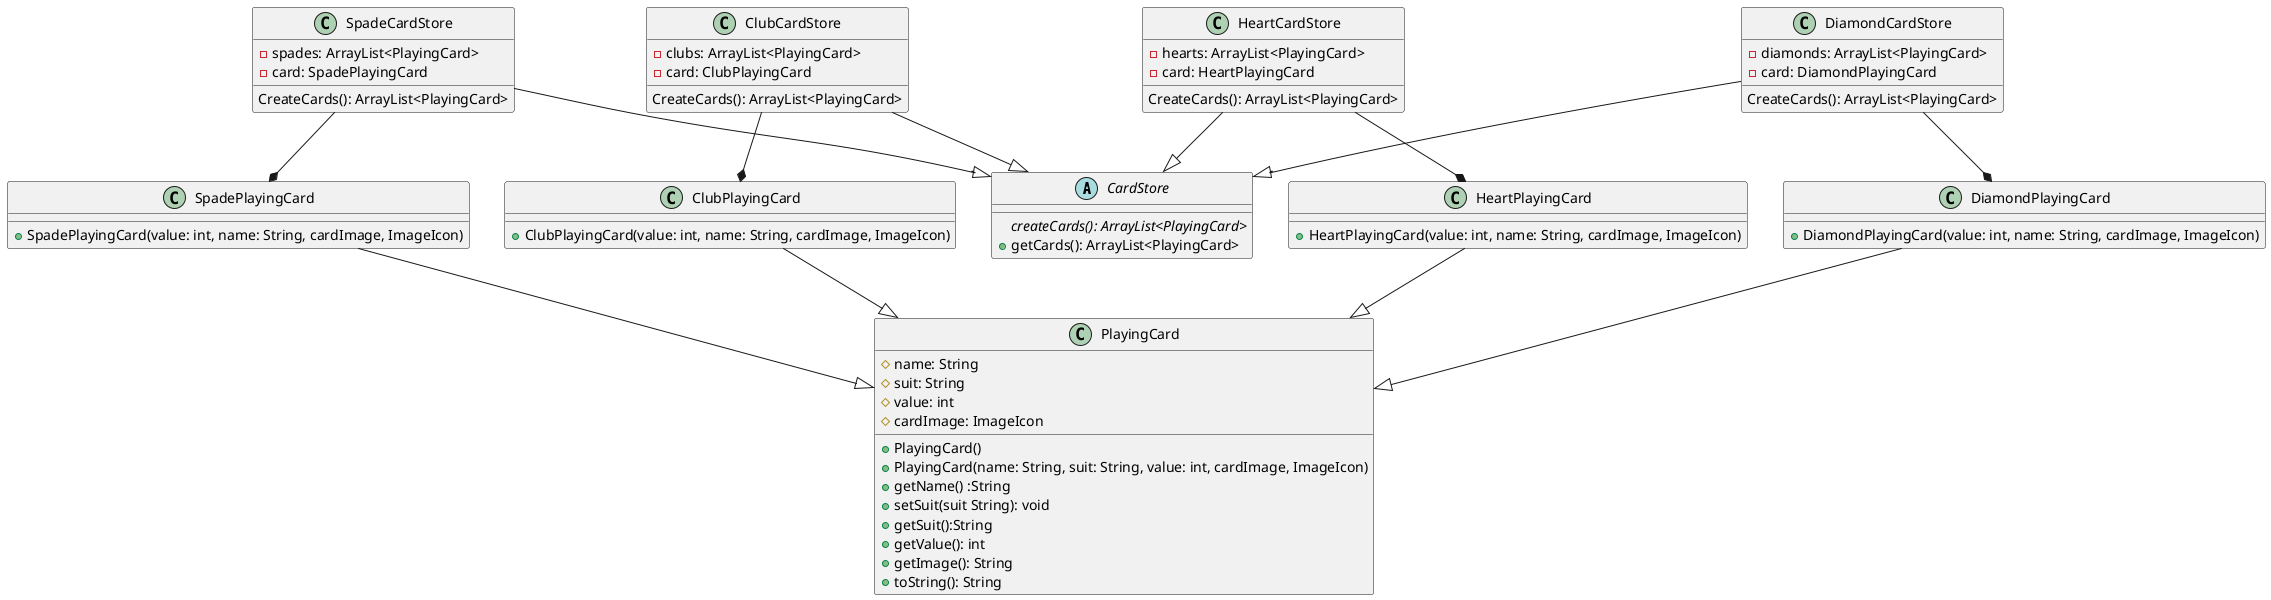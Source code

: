 @startuml


 abstract class CardStore{
    {abstract}createCards(): ArrayList<PlayingCard>
    +getCards(): ArrayList<PlayingCard>
 }


 Class ClubCardStore{
    -clubs: ArrayList<PlayingCard>
    -card: ClubPlayingCard
    CreateCards(): ArrayList<PlayingCard>
 }


 Class DiamondCardStore{
    -diamonds: ArrayList<PlayingCard>
    -card: DiamondPlayingCard
    CreateCards(): ArrayList<PlayingCard>
 }


 Class HeartCardStore{
    -hearts: ArrayList<PlayingCard>
    -card: HeartPlayingCard
    CreateCards(): ArrayList<PlayingCard>
 }


 Class SpadeCardStore{
    -spades: ArrayList<PlayingCard>
    -card: SpadePlayingCard
    CreateCards(): ArrayList<PlayingCard>
 }


 class PlayingCard{
       #name: String
       #suit: String
       #value: int
       #cardImage: ImageIcon
       +PlayingCard()
       +PlayingCard(name: String, suit: String, value: int, cardImage, ImageIcon)
       +getName() :String
       +setSuit(suit String): void
       +getSuit():String
       +getValue(): int
       +getImage(): String
       +toString(): String
 }

 class ClubPlayingCard{
    +ClubPlayingCard(value: int, name: String, cardImage, ImageIcon)
 }

 class HeartPlayingCard{
    +HeartPlayingCard(value: int, name: String, cardImage, ImageIcon)
 }

 class DiamondPlayingCard{
    +DiamondPlayingCard(value: int, name: String, cardImage, ImageIcon)
 }

 class SpadePlayingCard{
    +SpadePlayingCard(value: int, name: String, cardImage, ImageIcon)
 }


 ClubPlayingCard --|> PlayingCard
 HeartPlayingCard --|> PlayingCard
 DiamondPlayingCard --|> PlayingCard
 SpadePlayingCard --|> PlayingCard

 ClubCardStore --* ClubPlayingCard
 HeartCardStore --* HeartPlayingCard
 DiamondCardStore --* DiamondPlayingCard
 SpadeCardStore --* SpadePlayingCard


 ClubCardStore --|> CardStore
 DiamondCardStore --|> CardStore
 HeartCardStore --|> CardStore
 SpadeCardStore --|> CardStore





@enduml